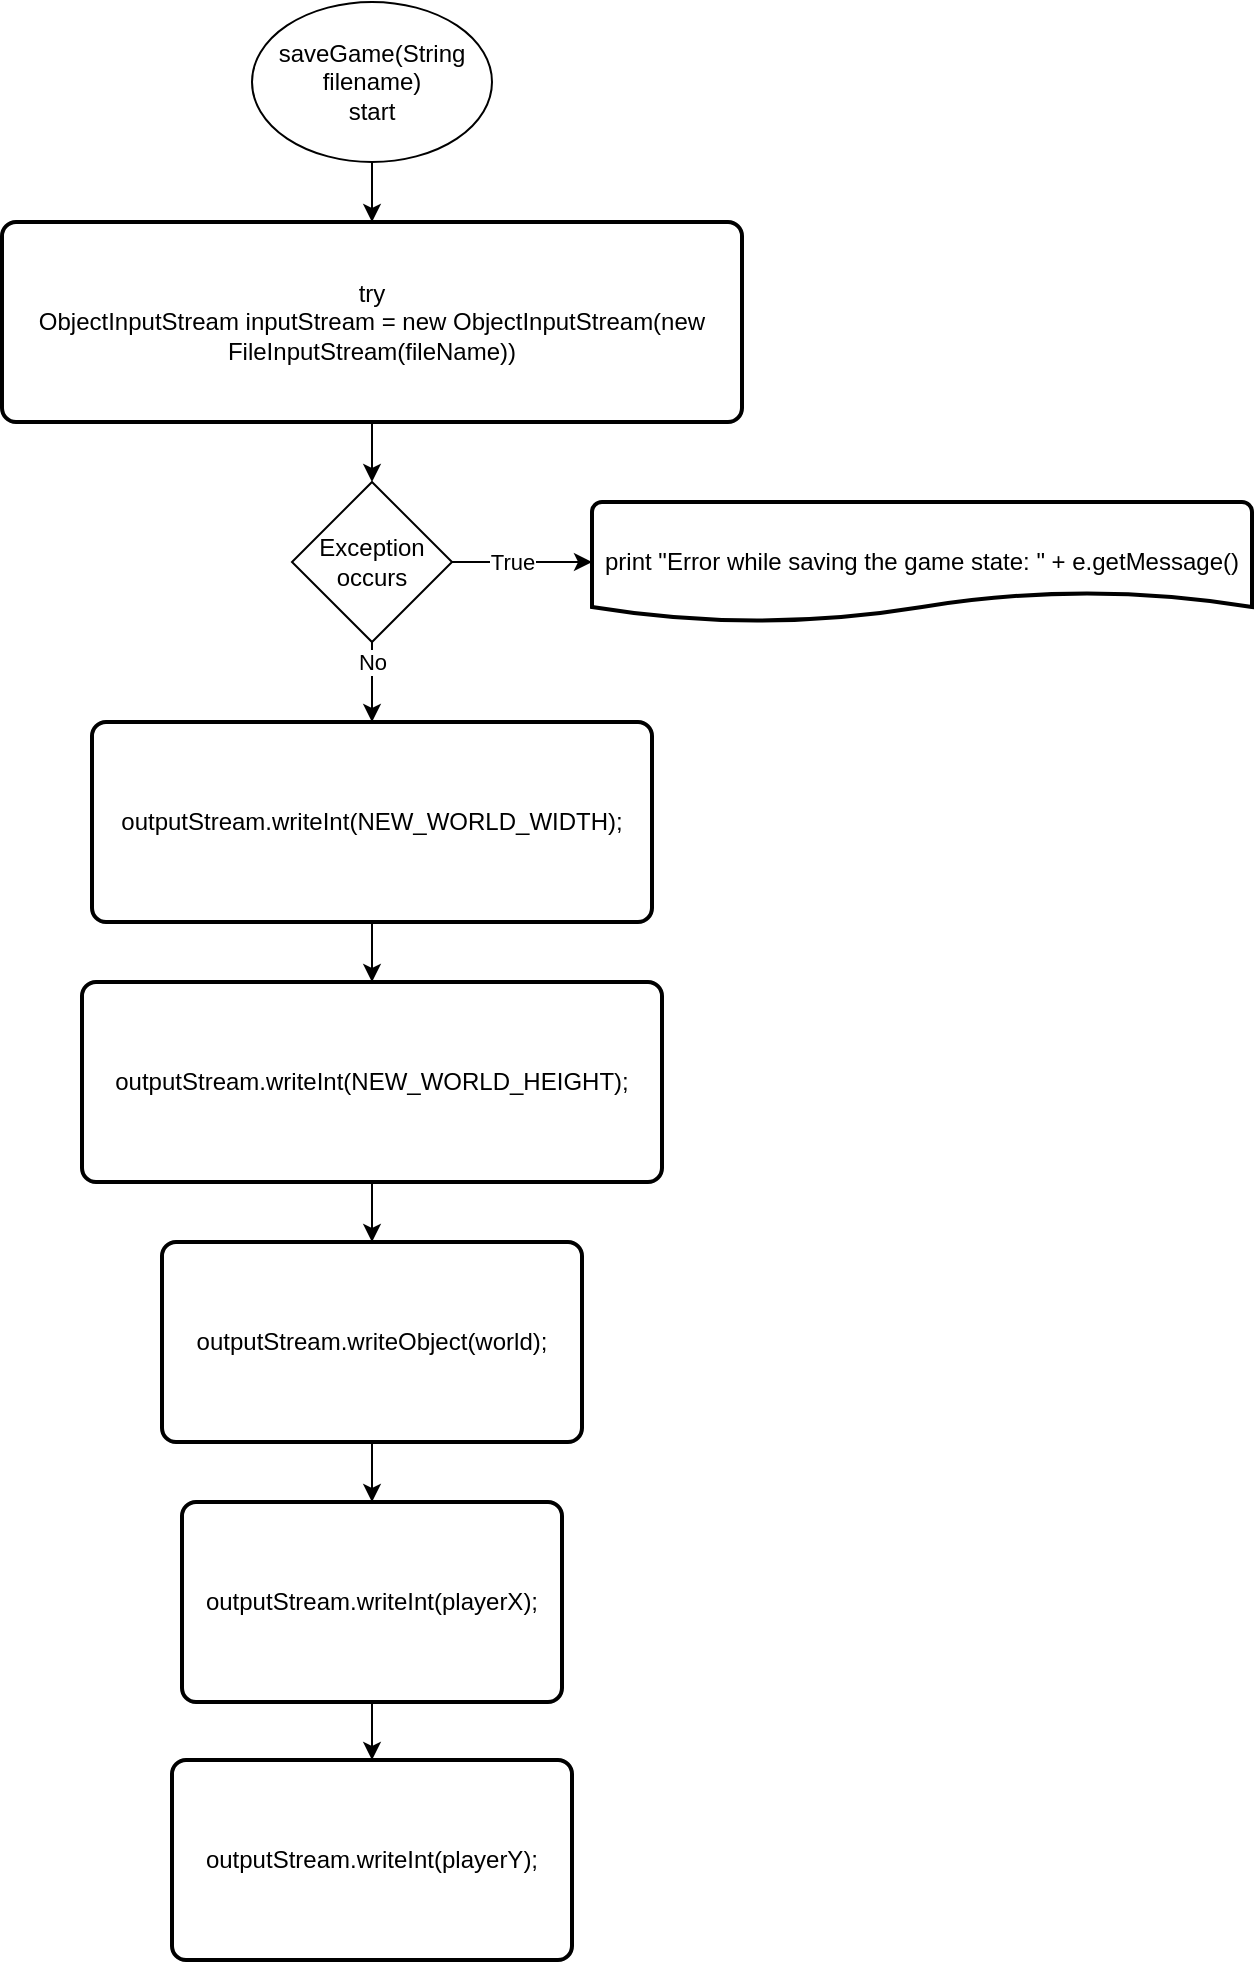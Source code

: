<mxfile version="21.7.5" type="google">
  <diagram name="Page-1" id="ymdD25oTDcmKgzaNdfPm">
    <mxGraphModel grid="1" page="1" gridSize="10" guides="1" tooltips="1" connect="1" arrows="1" fold="1" pageScale="1" pageWidth="827" pageHeight="1169" math="0" shadow="0">
      <root>
        <mxCell id="0" />
        <mxCell id="1" parent="0" />
        <mxCell id="n0K_RZBdvpFanEh0Jq59-21" value="" style="edgeStyle=orthogonalEdgeStyle;rounded=0;orthogonalLoop=1;jettySize=auto;html=1;" edge="1" parent="1" source="n0K_RZBdvpFanEh0Jq59-1" target="n0K_RZBdvpFanEh0Jq59-18">
          <mxGeometry relative="1" as="geometry" />
        </mxCell>
        <mxCell id="n0K_RZBdvpFanEh0Jq59-1" value="saveGame(String filename) &lt;br&gt;start" style="ellipse;whiteSpace=wrap;html=1;" vertex="1" parent="1">
          <mxGeometry x="1270" y="190" width="120" height="80" as="geometry" />
        </mxCell>
        <mxCell id="n0K_RZBdvpFanEh0Jq59-5" value="" style="edgeStyle=orthogonalEdgeStyle;rounded=0;orthogonalLoop=1;jettySize=auto;html=1;" edge="1" parent="1" source="n0K_RZBdvpFanEh0Jq59-2" target="n0K_RZBdvpFanEh0Jq59-4">
          <mxGeometry relative="1" as="geometry" />
        </mxCell>
        <mxCell id="n0K_RZBdvpFanEh0Jq59-7" value="True" style="edgeLabel;html=1;align=center;verticalAlign=middle;resizable=0;points=[];" connectable="0" vertex="1" parent="n0K_RZBdvpFanEh0Jq59-5">
          <mxGeometry x="-0.24" y="-3" relative="1" as="geometry">
            <mxPoint x="3" y="-3" as="offset" />
          </mxGeometry>
        </mxCell>
        <mxCell id="n0K_RZBdvpFanEh0Jq59-13" value="" style="edgeStyle=orthogonalEdgeStyle;rounded=0;orthogonalLoop=1;jettySize=auto;html=1;" edge="1" parent="1" source="n0K_RZBdvpFanEh0Jq59-2" target="n0K_RZBdvpFanEh0Jq59-8">
          <mxGeometry relative="1" as="geometry" />
        </mxCell>
        <mxCell id="n0K_RZBdvpFanEh0Jq59-20" value="No" style="edgeLabel;html=1;align=center;verticalAlign=middle;resizable=0;points=[];" connectable="0" vertex="1" parent="n0K_RZBdvpFanEh0Jq59-13">
          <mxGeometry x="-0.493" relative="1" as="geometry">
            <mxPoint as="offset" />
          </mxGeometry>
        </mxCell>
        <mxCell id="n0K_RZBdvpFanEh0Jq59-2" value="Exception occurs" style="rhombus;whiteSpace=wrap;html=1;" vertex="1" parent="1">
          <mxGeometry x="1290" y="430" width="80" height="80" as="geometry" />
        </mxCell>
        <mxCell id="n0K_RZBdvpFanEh0Jq59-4" value="print &quot;Error while saving the game state: &quot; + e.getMessage()" style="strokeWidth=2;html=1;shape=mxgraph.flowchart.document2;whiteSpace=wrap;size=0.25;" vertex="1" parent="1">
          <mxGeometry x="1440" y="440" width="330" height="60" as="geometry" />
        </mxCell>
        <mxCell id="n0K_RZBdvpFanEh0Jq59-14" value="" style="edgeStyle=orthogonalEdgeStyle;rounded=0;orthogonalLoop=1;jettySize=auto;html=1;" edge="1" parent="1" source="n0K_RZBdvpFanEh0Jq59-8" target="n0K_RZBdvpFanEh0Jq59-9">
          <mxGeometry relative="1" as="geometry" />
        </mxCell>
        <mxCell id="n0K_RZBdvpFanEh0Jq59-8" value="outputStream.writeInt(NEW_WORLD_WIDTH);" style="rounded=1;whiteSpace=wrap;html=1;absoluteArcSize=1;arcSize=14;strokeWidth=2;" vertex="1" parent="1">
          <mxGeometry x="1190" y="550" width="280" height="100" as="geometry" />
        </mxCell>
        <mxCell id="n0K_RZBdvpFanEh0Jq59-15" value="" style="edgeStyle=orthogonalEdgeStyle;rounded=0;orthogonalLoop=1;jettySize=auto;html=1;" edge="1" parent="1" source="n0K_RZBdvpFanEh0Jq59-9" target="n0K_RZBdvpFanEh0Jq59-10">
          <mxGeometry relative="1" as="geometry" />
        </mxCell>
        <mxCell id="n0K_RZBdvpFanEh0Jq59-9" value="outputStream.writeInt(NEW_WORLD_HEIGHT);" style="rounded=1;whiteSpace=wrap;html=1;absoluteArcSize=1;arcSize=14;strokeWidth=2;" vertex="1" parent="1">
          <mxGeometry x="1185" y="680" width="290" height="100" as="geometry" />
        </mxCell>
        <mxCell id="n0K_RZBdvpFanEh0Jq59-16" value="" style="edgeStyle=orthogonalEdgeStyle;rounded=0;orthogonalLoop=1;jettySize=auto;html=1;" edge="1" parent="1" source="n0K_RZBdvpFanEh0Jq59-10" target="n0K_RZBdvpFanEh0Jq59-11">
          <mxGeometry relative="1" as="geometry" />
        </mxCell>
        <mxCell id="n0K_RZBdvpFanEh0Jq59-10" value="outputStream.writeObject(world);" style="rounded=1;whiteSpace=wrap;html=1;absoluteArcSize=1;arcSize=14;strokeWidth=2;" vertex="1" parent="1">
          <mxGeometry x="1225" y="810" width="210" height="100" as="geometry" />
        </mxCell>
        <mxCell id="n0K_RZBdvpFanEh0Jq59-17" value="" style="edgeStyle=orthogonalEdgeStyle;rounded=0;orthogonalLoop=1;jettySize=auto;html=1;" edge="1" parent="1" source="n0K_RZBdvpFanEh0Jq59-11" target="n0K_RZBdvpFanEh0Jq59-12">
          <mxGeometry relative="1" as="geometry" />
        </mxCell>
        <mxCell id="n0K_RZBdvpFanEh0Jq59-11" value="outputStream.writeInt(playerX);" style="rounded=1;whiteSpace=wrap;html=1;absoluteArcSize=1;arcSize=14;strokeWidth=2;" vertex="1" parent="1">
          <mxGeometry x="1235" y="940" width="190" height="100" as="geometry" />
        </mxCell>
        <mxCell id="n0K_RZBdvpFanEh0Jq59-12" value="outputStream.writeInt(playerY);" style="rounded=1;whiteSpace=wrap;html=1;absoluteArcSize=1;arcSize=14;strokeWidth=2;" vertex="1" parent="1">
          <mxGeometry x="1230" y="1069" width="200" height="100" as="geometry" />
        </mxCell>
        <mxCell id="n0K_RZBdvpFanEh0Jq59-22" value="" style="edgeStyle=orthogonalEdgeStyle;rounded=0;orthogonalLoop=1;jettySize=auto;html=1;" edge="1" parent="1" source="n0K_RZBdvpFanEh0Jq59-18" target="n0K_RZBdvpFanEh0Jq59-2">
          <mxGeometry relative="1" as="geometry" />
        </mxCell>
        <mxCell id="n0K_RZBdvpFanEh0Jq59-18" value="try&lt;br&gt;ObjectInputStream inputStream = new ObjectInputStream(new FileInputStream(fileName))" style="rounded=1;whiteSpace=wrap;html=1;absoluteArcSize=1;arcSize=14;strokeWidth=2;" vertex="1" parent="1">
          <mxGeometry x="1145" y="300" width="370" height="100" as="geometry" />
        </mxCell>
      </root>
    </mxGraphModel>
  </diagram>
</mxfile>
